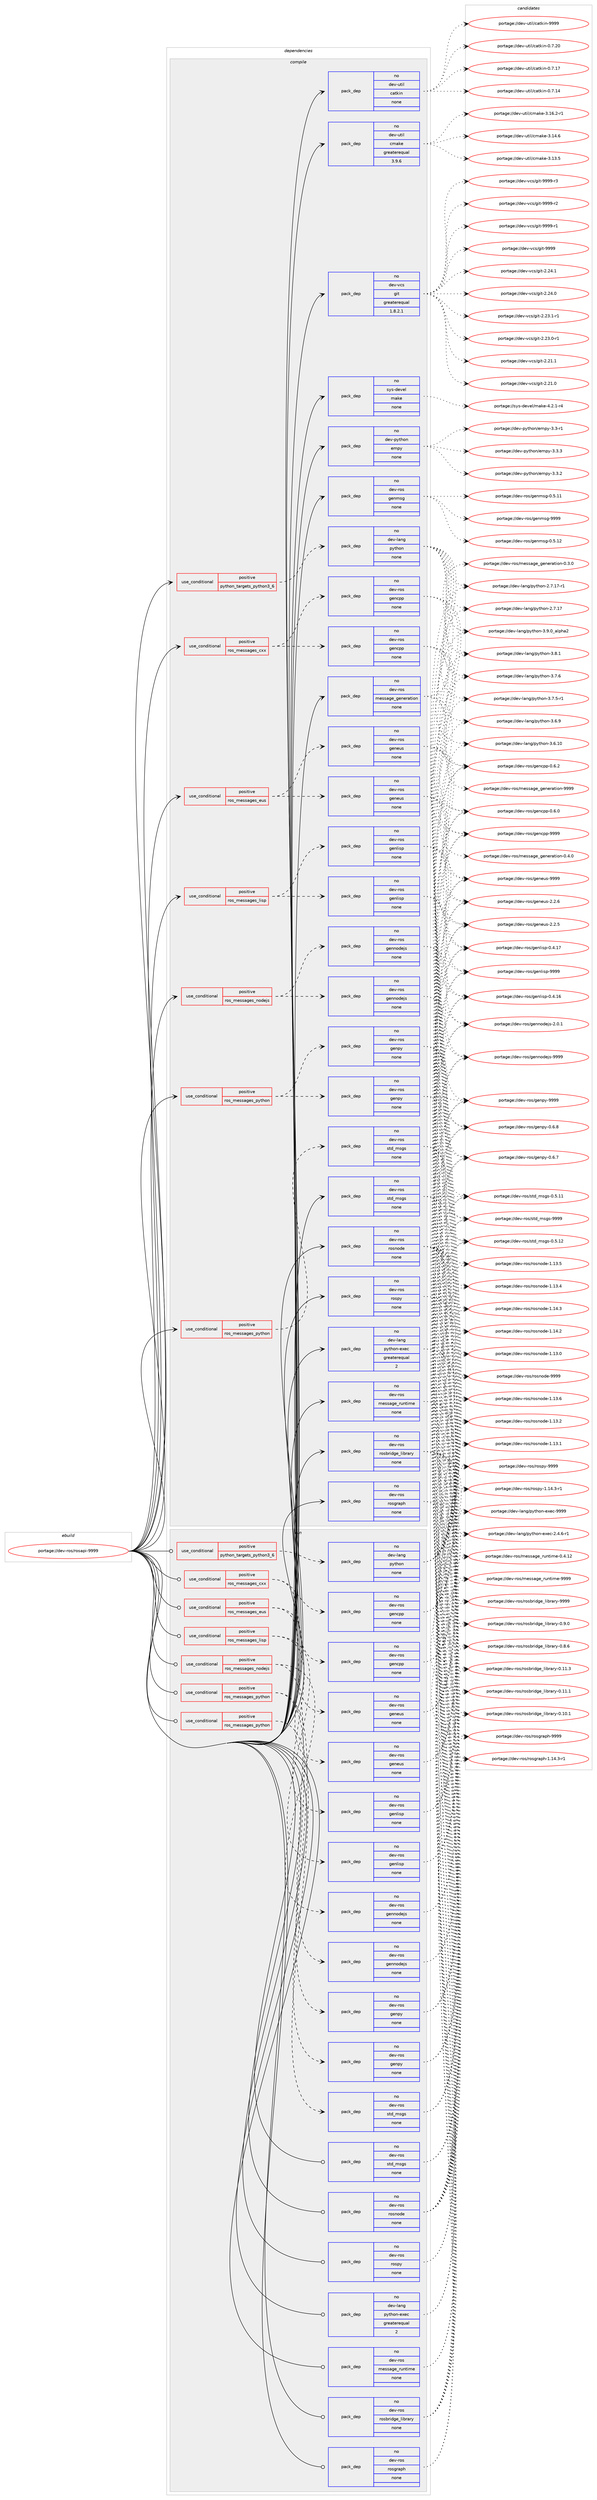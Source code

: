 digraph prolog {

# *************
# Graph options
# *************

newrank=true;
concentrate=true;
compound=true;
graph [rankdir=LR,fontname=Helvetica,fontsize=10,ranksep=1.5];#, ranksep=2.5, nodesep=0.2];
edge  [arrowhead=vee];
node  [fontname=Helvetica,fontsize=10];

# **********
# The ebuild
# **********

subgraph cluster_leftcol {
color=gray;
rank=same;
label=<<i>ebuild</i>>;
id [label="portage://dev-ros/rosapi-9999", color=red, width=4, href="../dev-ros/rosapi-9999.svg"];
}

# ****************
# The dependencies
# ****************

subgraph cluster_midcol {
color=gray;
label=<<i>dependencies</i>>;
subgraph cluster_compile {
fillcolor="#eeeeee";
style=filled;
label=<<i>compile</i>>;
subgraph cond98454 {
dependency390561 [label=<<TABLE BORDER="0" CELLBORDER="1" CELLSPACING="0" CELLPADDING="4"><TR><TD ROWSPAN="3" CELLPADDING="10">use_conditional</TD></TR><TR><TD>positive</TD></TR><TR><TD>python_targets_python3_6</TD></TR></TABLE>>, shape=none, color=red];
subgraph pack287254 {
dependency390562 [label=<<TABLE BORDER="0" CELLBORDER="1" CELLSPACING="0" CELLPADDING="4" WIDTH="220"><TR><TD ROWSPAN="6" CELLPADDING="30">pack_dep</TD></TR><TR><TD WIDTH="110">no</TD></TR><TR><TD>dev-lang</TD></TR><TR><TD>python</TD></TR><TR><TD>none</TD></TR><TR><TD></TD></TR></TABLE>>, shape=none, color=blue];
}
dependency390561:e -> dependency390562:w [weight=20,style="dashed",arrowhead="vee"];
}
id:e -> dependency390561:w [weight=20,style="solid",arrowhead="vee"];
subgraph cond98455 {
dependency390563 [label=<<TABLE BORDER="0" CELLBORDER="1" CELLSPACING="0" CELLPADDING="4"><TR><TD ROWSPAN="3" CELLPADDING="10">use_conditional</TD></TR><TR><TD>positive</TD></TR><TR><TD>ros_messages_cxx</TD></TR></TABLE>>, shape=none, color=red];
subgraph pack287255 {
dependency390564 [label=<<TABLE BORDER="0" CELLBORDER="1" CELLSPACING="0" CELLPADDING="4" WIDTH="220"><TR><TD ROWSPAN="6" CELLPADDING="30">pack_dep</TD></TR><TR><TD WIDTH="110">no</TD></TR><TR><TD>dev-ros</TD></TR><TR><TD>gencpp</TD></TR><TR><TD>none</TD></TR><TR><TD></TD></TR></TABLE>>, shape=none, color=blue];
}
dependency390563:e -> dependency390564:w [weight=20,style="dashed",arrowhead="vee"];
subgraph pack287256 {
dependency390565 [label=<<TABLE BORDER="0" CELLBORDER="1" CELLSPACING="0" CELLPADDING="4" WIDTH="220"><TR><TD ROWSPAN="6" CELLPADDING="30">pack_dep</TD></TR><TR><TD WIDTH="110">no</TD></TR><TR><TD>dev-ros</TD></TR><TR><TD>gencpp</TD></TR><TR><TD>none</TD></TR><TR><TD></TD></TR></TABLE>>, shape=none, color=blue];
}
dependency390563:e -> dependency390565:w [weight=20,style="dashed",arrowhead="vee"];
}
id:e -> dependency390563:w [weight=20,style="solid",arrowhead="vee"];
subgraph cond98456 {
dependency390566 [label=<<TABLE BORDER="0" CELLBORDER="1" CELLSPACING="0" CELLPADDING="4"><TR><TD ROWSPAN="3" CELLPADDING="10">use_conditional</TD></TR><TR><TD>positive</TD></TR><TR><TD>ros_messages_eus</TD></TR></TABLE>>, shape=none, color=red];
subgraph pack287257 {
dependency390567 [label=<<TABLE BORDER="0" CELLBORDER="1" CELLSPACING="0" CELLPADDING="4" WIDTH="220"><TR><TD ROWSPAN="6" CELLPADDING="30">pack_dep</TD></TR><TR><TD WIDTH="110">no</TD></TR><TR><TD>dev-ros</TD></TR><TR><TD>geneus</TD></TR><TR><TD>none</TD></TR><TR><TD></TD></TR></TABLE>>, shape=none, color=blue];
}
dependency390566:e -> dependency390567:w [weight=20,style="dashed",arrowhead="vee"];
subgraph pack287258 {
dependency390568 [label=<<TABLE BORDER="0" CELLBORDER="1" CELLSPACING="0" CELLPADDING="4" WIDTH="220"><TR><TD ROWSPAN="6" CELLPADDING="30">pack_dep</TD></TR><TR><TD WIDTH="110">no</TD></TR><TR><TD>dev-ros</TD></TR><TR><TD>geneus</TD></TR><TR><TD>none</TD></TR><TR><TD></TD></TR></TABLE>>, shape=none, color=blue];
}
dependency390566:e -> dependency390568:w [weight=20,style="dashed",arrowhead="vee"];
}
id:e -> dependency390566:w [weight=20,style="solid",arrowhead="vee"];
subgraph cond98457 {
dependency390569 [label=<<TABLE BORDER="0" CELLBORDER="1" CELLSPACING="0" CELLPADDING="4"><TR><TD ROWSPAN="3" CELLPADDING="10">use_conditional</TD></TR><TR><TD>positive</TD></TR><TR><TD>ros_messages_lisp</TD></TR></TABLE>>, shape=none, color=red];
subgraph pack287259 {
dependency390570 [label=<<TABLE BORDER="0" CELLBORDER="1" CELLSPACING="0" CELLPADDING="4" WIDTH="220"><TR><TD ROWSPAN="6" CELLPADDING="30">pack_dep</TD></TR><TR><TD WIDTH="110">no</TD></TR><TR><TD>dev-ros</TD></TR><TR><TD>genlisp</TD></TR><TR><TD>none</TD></TR><TR><TD></TD></TR></TABLE>>, shape=none, color=blue];
}
dependency390569:e -> dependency390570:w [weight=20,style="dashed",arrowhead="vee"];
subgraph pack287260 {
dependency390571 [label=<<TABLE BORDER="0" CELLBORDER="1" CELLSPACING="0" CELLPADDING="4" WIDTH="220"><TR><TD ROWSPAN="6" CELLPADDING="30">pack_dep</TD></TR><TR><TD WIDTH="110">no</TD></TR><TR><TD>dev-ros</TD></TR><TR><TD>genlisp</TD></TR><TR><TD>none</TD></TR><TR><TD></TD></TR></TABLE>>, shape=none, color=blue];
}
dependency390569:e -> dependency390571:w [weight=20,style="dashed",arrowhead="vee"];
}
id:e -> dependency390569:w [weight=20,style="solid",arrowhead="vee"];
subgraph cond98458 {
dependency390572 [label=<<TABLE BORDER="0" CELLBORDER="1" CELLSPACING="0" CELLPADDING="4"><TR><TD ROWSPAN="3" CELLPADDING="10">use_conditional</TD></TR><TR><TD>positive</TD></TR><TR><TD>ros_messages_nodejs</TD></TR></TABLE>>, shape=none, color=red];
subgraph pack287261 {
dependency390573 [label=<<TABLE BORDER="0" CELLBORDER="1" CELLSPACING="0" CELLPADDING="4" WIDTH="220"><TR><TD ROWSPAN="6" CELLPADDING="30">pack_dep</TD></TR><TR><TD WIDTH="110">no</TD></TR><TR><TD>dev-ros</TD></TR><TR><TD>gennodejs</TD></TR><TR><TD>none</TD></TR><TR><TD></TD></TR></TABLE>>, shape=none, color=blue];
}
dependency390572:e -> dependency390573:w [weight=20,style="dashed",arrowhead="vee"];
subgraph pack287262 {
dependency390574 [label=<<TABLE BORDER="0" CELLBORDER="1" CELLSPACING="0" CELLPADDING="4" WIDTH="220"><TR><TD ROWSPAN="6" CELLPADDING="30">pack_dep</TD></TR><TR><TD WIDTH="110">no</TD></TR><TR><TD>dev-ros</TD></TR><TR><TD>gennodejs</TD></TR><TR><TD>none</TD></TR><TR><TD></TD></TR></TABLE>>, shape=none, color=blue];
}
dependency390572:e -> dependency390574:w [weight=20,style="dashed",arrowhead="vee"];
}
id:e -> dependency390572:w [weight=20,style="solid",arrowhead="vee"];
subgraph cond98459 {
dependency390575 [label=<<TABLE BORDER="0" CELLBORDER="1" CELLSPACING="0" CELLPADDING="4"><TR><TD ROWSPAN="3" CELLPADDING="10">use_conditional</TD></TR><TR><TD>positive</TD></TR><TR><TD>ros_messages_python</TD></TR></TABLE>>, shape=none, color=red];
subgraph pack287263 {
dependency390576 [label=<<TABLE BORDER="0" CELLBORDER="1" CELLSPACING="0" CELLPADDING="4" WIDTH="220"><TR><TD ROWSPAN="6" CELLPADDING="30">pack_dep</TD></TR><TR><TD WIDTH="110">no</TD></TR><TR><TD>dev-ros</TD></TR><TR><TD>genpy</TD></TR><TR><TD>none</TD></TR><TR><TD></TD></TR></TABLE>>, shape=none, color=blue];
}
dependency390575:e -> dependency390576:w [weight=20,style="dashed",arrowhead="vee"];
subgraph pack287264 {
dependency390577 [label=<<TABLE BORDER="0" CELLBORDER="1" CELLSPACING="0" CELLPADDING="4" WIDTH="220"><TR><TD ROWSPAN="6" CELLPADDING="30">pack_dep</TD></TR><TR><TD WIDTH="110">no</TD></TR><TR><TD>dev-ros</TD></TR><TR><TD>genpy</TD></TR><TR><TD>none</TD></TR><TR><TD></TD></TR></TABLE>>, shape=none, color=blue];
}
dependency390575:e -> dependency390577:w [weight=20,style="dashed",arrowhead="vee"];
}
id:e -> dependency390575:w [weight=20,style="solid",arrowhead="vee"];
subgraph cond98460 {
dependency390578 [label=<<TABLE BORDER="0" CELLBORDER="1" CELLSPACING="0" CELLPADDING="4"><TR><TD ROWSPAN="3" CELLPADDING="10">use_conditional</TD></TR><TR><TD>positive</TD></TR><TR><TD>ros_messages_python</TD></TR></TABLE>>, shape=none, color=red];
subgraph pack287265 {
dependency390579 [label=<<TABLE BORDER="0" CELLBORDER="1" CELLSPACING="0" CELLPADDING="4" WIDTH="220"><TR><TD ROWSPAN="6" CELLPADDING="30">pack_dep</TD></TR><TR><TD WIDTH="110">no</TD></TR><TR><TD>dev-ros</TD></TR><TR><TD>std_msgs</TD></TR><TR><TD>none</TD></TR><TR><TD></TD></TR></TABLE>>, shape=none, color=blue];
}
dependency390578:e -> dependency390579:w [weight=20,style="dashed",arrowhead="vee"];
}
id:e -> dependency390578:w [weight=20,style="solid",arrowhead="vee"];
subgraph pack287266 {
dependency390580 [label=<<TABLE BORDER="0" CELLBORDER="1" CELLSPACING="0" CELLPADDING="4" WIDTH="220"><TR><TD ROWSPAN="6" CELLPADDING="30">pack_dep</TD></TR><TR><TD WIDTH="110">no</TD></TR><TR><TD>dev-lang</TD></TR><TR><TD>python-exec</TD></TR><TR><TD>greaterequal</TD></TR><TR><TD>2</TD></TR></TABLE>>, shape=none, color=blue];
}
id:e -> dependency390580:w [weight=20,style="solid",arrowhead="vee"];
subgraph pack287267 {
dependency390581 [label=<<TABLE BORDER="0" CELLBORDER="1" CELLSPACING="0" CELLPADDING="4" WIDTH="220"><TR><TD ROWSPAN="6" CELLPADDING="30">pack_dep</TD></TR><TR><TD WIDTH="110">no</TD></TR><TR><TD>dev-python</TD></TR><TR><TD>empy</TD></TR><TR><TD>none</TD></TR><TR><TD></TD></TR></TABLE>>, shape=none, color=blue];
}
id:e -> dependency390581:w [weight=20,style="solid",arrowhead="vee"];
subgraph pack287268 {
dependency390582 [label=<<TABLE BORDER="0" CELLBORDER="1" CELLSPACING="0" CELLPADDING="4" WIDTH="220"><TR><TD ROWSPAN="6" CELLPADDING="30">pack_dep</TD></TR><TR><TD WIDTH="110">no</TD></TR><TR><TD>dev-ros</TD></TR><TR><TD>genmsg</TD></TR><TR><TD>none</TD></TR><TR><TD></TD></TR></TABLE>>, shape=none, color=blue];
}
id:e -> dependency390582:w [weight=20,style="solid",arrowhead="vee"];
subgraph pack287269 {
dependency390583 [label=<<TABLE BORDER="0" CELLBORDER="1" CELLSPACING="0" CELLPADDING="4" WIDTH="220"><TR><TD ROWSPAN="6" CELLPADDING="30">pack_dep</TD></TR><TR><TD WIDTH="110">no</TD></TR><TR><TD>dev-ros</TD></TR><TR><TD>message_generation</TD></TR><TR><TD>none</TD></TR><TR><TD></TD></TR></TABLE>>, shape=none, color=blue];
}
id:e -> dependency390583:w [weight=20,style="solid",arrowhead="vee"];
subgraph pack287270 {
dependency390584 [label=<<TABLE BORDER="0" CELLBORDER="1" CELLSPACING="0" CELLPADDING="4" WIDTH="220"><TR><TD ROWSPAN="6" CELLPADDING="30">pack_dep</TD></TR><TR><TD WIDTH="110">no</TD></TR><TR><TD>dev-ros</TD></TR><TR><TD>message_runtime</TD></TR><TR><TD>none</TD></TR><TR><TD></TD></TR></TABLE>>, shape=none, color=blue];
}
id:e -> dependency390584:w [weight=20,style="solid",arrowhead="vee"];
subgraph pack287271 {
dependency390585 [label=<<TABLE BORDER="0" CELLBORDER="1" CELLSPACING="0" CELLPADDING="4" WIDTH="220"><TR><TD ROWSPAN="6" CELLPADDING="30">pack_dep</TD></TR><TR><TD WIDTH="110">no</TD></TR><TR><TD>dev-ros</TD></TR><TR><TD>rosbridge_library</TD></TR><TR><TD>none</TD></TR><TR><TD></TD></TR></TABLE>>, shape=none, color=blue];
}
id:e -> dependency390585:w [weight=20,style="solid",arrowhead="vee"];
subgraph pack287272 {
dependency390586 [label=<<TABLE BORDER="0" CELLBORDER="1" CELLSPACING="0" CELLPADDING="4" WIDTH="220"><TR><TD ROWSPAN="6" CELLPADDING="30">pack_dep</TD></TR><TR><TD WIDTH="110">no</TD></TR><TR><TD>dev-ros</TD></TR><TR><TD>rosgraph</TD></TR><TR><TD>none</TD></TR><TR><TD></TD></TR></TABLE>>, shape=none, color=blue];
}
id:e -> dependency390586:w [weight=20,style="solid",arrowhead="vee"];
subgraph pack287273 {
dependency390587 [label=<<TABLE BORDER="0" CELLBORDER="1" CELLSPACING="0" CELLPADDING="4" WIDTH="220"><TR><TD ROWSPAN="6" CELLPADDING="30">pack_dep</TD></TR><TR><TD WIDTH="110">no</TD></TR><TR><TD>dev-ros</TD></TR><TR><TD>rosnode</TD></TR><TR><TD>none</TD></TR><TR><TD></TD></TR></TABLE>>, shape=none, color=blue];
}
id:e -> dependency390587:w [weight=20,style="solid",arrowhead="vee"];
subgraph pack287274 {
dependency390588 [label=<<TABLE BORDER="0" CELLBORDER="1" CELLSPACING="0" CELLPADDING="4" WIDTH="220"><TR><TD ROWSPAN="6" CELLPADDING="30">pack_dep</TD></TR><TR><TD WIDTH="110">no</TD></TR><TR><TD>dev-ros</TD></TR><TR><TD>rospy</TD></TR><TR><TD>none</TD></TR><TR><TD></TD></TR></TABLE>>, shape=none, color=blue];
}
id:e -> dependency390588:w [weight=20,style="solid",arrowhead="vee"];
subgraph pack287275 {
dependency390589 [label=<<TABLE BORDER="0" CELLBORDER="1" CELLSPACING="0" CELLPADDING="4" WIDTH="220"><TR><TD ROWSPAN="6" CELLPADDING="30">pack_dep</TD></TR><TR><TD WIDTH="110">no</TD></TR><TR><TD>dev-ros</TD></TR><TR><TD>std_msgs</TD></TR><TR><TD>none</TD></TR><TR><TD></TD></TR></TABLE>>, shape=none, color=blue];
}
id:e -> dependency390589:w [weight=20,style="solid",arrowhead="vee"];
subgraph pack287276 {
dependency390590 [label=<<TABLE BORDER="0" CELLBORDER="1" CELLSPACING="0" CELLPADDING="4" WIDTH="220"><TR><TD ROWSPAN="6" CELLPADDING="30">pack_dep</TD></TR><TR><TD WIDTH="110">no</TD></TR><TR><TD>dev-util</TD></TR><TR><TD>catkin</TD></TR><TR><TD>none</TD></TR><TR><TD></TD></TR></TABLE>>, shape=none, color=blue];
}
id:e -> dependency390590:w [weight=20,style="solid",arrowhead="vee"];
subgraph pack287277 {
dependency390591 [label=<<TABLE BORDER="0" CELLBORDER="1" CELLSPACING="0" CELLPADDING="4" WIDTH="220"><TR><TD ROWSPAN="6" CELLPADDING="30">pack_dep</TD></TR><TR><TD WIDTH="110">no</TD></TR><TR><TD>dev-util</TD></TR><TR><TD>cmake</TD></TR><TR><TD>greaterequal</TD></TR><TR><TD>3.9.6</TD></TR></TABLE>>, shape=none, color=blue];
}
id:e -> dependency390591:w [weight=20,style="solid",arrowhead="vee"];
subgraph pack287278 {
dependency390592 [label=<<TABLE BORDER="0" CELLBORDER="1" CELLSPACING="0" CELLPADDING="4" WIDTH="220"><TR><TD ROWSPAN="6" CELLPADDING="30">pack_dep</TD></TR><TR><TD WIDTH="110">no</TD></TR><TR><TD>dev-vcs</TD></TR><TR><TD>git</TD></TR><TR><TD>greaterequal</TD></TR><TR><TD>1.8.2.1</TD></TR></TABLE>>, shape=none, color=blue];
}
id:e -> dependency390592:w [weight=20,style="solid",arrowhead="vee"];
subgraph pack287279 {
dependency390593 [label=<<TABLE BORDER="0" CELLBORDER="1" CELLSPACING="0" CELLPADDING="4" WIDTH="220"><TR><TD ROWSPAN="6" CELLPADDING="30">pack_dep</TD></TR><TR><TD WIDTH="110">no</TD></TR><TR><TD>sys-devel</TD></TR><TR><TD>make</TD></TR><TR><TD>none</TD></TR><TR><TD></TD></TR></TABLE>>, shape=none, color=blue];
}
id:e -> dependency390593:w [weight=20,style="solid",arrowhead="vee"];
}
subgraph cluster_compileandrun {
fillcolor="#eeeeee";
style=filled;
label=<<i>compile and run</i>>;
}
subgraph cluster_run {
fillcolor="#eeeeee";
style=filled;
label=<<i>run</i>>;
subgraph cond98461 {
dependency390594 [label=<<TABLE BORDER="0" CELLBORDER="1" CELLSPACING="0" CELLPADDING="4"><TR><TD ROWSPAN="3" CELLPADDING="10">use_conditional</TD></TR><TR><TD>positive</TD></TR><TR><TD>python_targets_python3_6</TD></TR></TABLE>>, shape=none, color=red];
subgraph pack287280 {
dependency390595 [label=<<TABLE BORDER="0" CELLBORDER="1" CELLSPACING="0" CELLPADDING="4" WIDTH="220"><TR><TD ROWSPAN="6" CELLPADDING="30">pack_dep</TD></TR><TR><TD WIDTH="110">no</TD></TR><TR><TD>dev-lang</TD></TR><TR><TD>python</TD></TR><TR><TD>none</TD></TR><TR><TD></TD></TR></TABLE>>, shape=none, color=blue];
}
dependency390594:e -> dependency390595:w [weight=20,style="dashed",arrowhead="vee"];
}
id:e -> dependency390594:w [weight=20,style="solid",arrowhead="odot"];
subgraph cond98462 {
dependency390596 [label=<<TABLE BORDER="0" CELLBORDER="1" CELLSPACING="0" CELLPADDING="4"><TR><TD ROWSPAN="3" CELLPADDING="10">use_conditional</TD></TR><TR><TD>positive</TD></TR><TR><TD>ros_messages_cxx</TD></TR></TABLE>>, shape=none, color=red];
subgraph pack287281 {
dependency390597 [label=<<TABLE BORDER="0" CELLBORDER="1" CELLSPACING="0" CELLPADDING="4" WIDTH="220"><TR><TD ROWSPAN="6" CELLPADDING="30">pack_dep</TD></TR><TR><TD WIDTH="110">no</TD></TR><TR><TD>dev-ros</TD></TR><TR><TD>gencpp</TD></TR><TR><TD>none</TD></TR><TR><TD></TD></TR></TABLE>>, shape=none, color=blue];
}
dependency390596:e -> dependency390597:w [weight=20,style="dashed",arrowhead="vee"];
subgraph pack287282 {
dependency390598 [label=<<TABLE BORDER="0" CELLBORDER="1" CELLSPACING="0" CELLPADDING="4" WIDTH="220"><TR><TD ROWSPAN="6" CELLPADDING="30">pack_dep</TD></TR><TR><TD WIDTH="110">no</TD></TR><TR><TD>dev-ros</TD></TR><TR><TD>gencpp</TD></TR><TR><TD>none</TD></TR><TR><TD></TD></TR></TABLE>>, shape=none, color=blue];
}
dependency390596:e -> dependency390598:w [weight=20,style="dashed",arrowhead="vee"];
}
id:e -> dependency390596:w [weight=20,style="solid",arrowhead="odot"];
subgraph cond98463 {
dependency390599 [label=<<TABLE BORDER="0" CELLBORDER="1" CELLSPACING="0" CELLPADDING="4"><TR><TD ROWSPAN="3" CELLPADDING="10">use_conditional</TD></TR><TR><TD>positive</TD></TR><TR><TD>ros_messages_eus</TD></TR></TABLE>>, shape=none, color=red];
subgraph pack287283 {
dependency390600 [label=<<TABLE BORDER="0" CELLBORDER="1" CELLSPACING="0" CELLPADDING="4" WIDTH="220"><TR><TD ROWSPAN="6" CELLPADDING="30">pack_dep</TD></TR><TR><TD WIDTH="110">no</TD></TR><TR><TD>dev-ros</TD></TR><TR><TD>geneus</TD></TR><TR><TD>none</TD></TR><TR><TD></TD></TR></TABLE>>, shape=none, color=blue];
}
dependency390599:e -> dependency390600:w [weight=20,style="dashed",arrowhead="vee"];
subgraph pack287284 {
dependency390601 [label=<<TABLE BORDER="0" CELLBORDER="1" CELLSPACING="0" CELLPADDING="4" WIDTH="220"><TR><TD ROWSPAN="6" CELLPADDING="30">pack_dep</TD></TR><TR><TD WIDTH="110">no</TD></TR><TR><TD>dev-ros</TD></TR><TR><TD>geneus</TD></TR><TR><TD>none</TD></TR><TR><TD></TD></TR></TABLE>>, shape=none, color=blue];
}
dependency390599:e -> dependency390601:w [weight=20,style="dashed",arrowhead="vee"];
}
id:e -> dependency390599:w [weight=20,style="solid",arrowhead="odot"];
subgraph cond98464 {
dependency390602 [label=<<TABLE BORDER="0" CELLBORDER="1" CELLSPACING="0" CELLPADDING="4"><TR><TD ROWSPAN="3" CELLPADDING="10">use_conditional</TD></TR><TR><TD>positive</TD></TR><TR><TD>ros_messages_lisp</TD></TR></TABLE>>, shape=none, color=red];
subgraph pack287285 {
dependency390603 [label=<<TABLE BORDER="0" CELLBORDER="1" CELLSPACING="0" CELLPADDING="4" WIDTH="220"><TR><TD ROWSPAN="6" CELLPADDING="30">pack_dep</TD></TR><TR><TD WIDTH="110">no</TD></TR><TR><TD>dev-ros</TD></TR><TR><TD>genlisp</TD></TR><TR><TD>none</TD></TR><TR><TD></TD></TR></TABLE>>, shape=none, color=blue];
}
dependency390602:e -> dependency390603:w [weight=20,style="dashed",arrowhead="vee"];
subgraph pack287286 {
dependency390604 [label=<<TABLE BORDER="0" CELLBORDER="1" CELLSPACING="0" CELLPADDING="4" WIDTH="220"><TR><TD ROWSPAN="6" CELLPADDING="30">pack_dep</TD></TR><TR><TD WIDTH="110">no</TD></TR><TR><TD>dev-ros</TD></TR><TR><TD>genlisp</TD></TR><TR><TD>none</TD></TR><TR><TD></TD></TR></TABLE>>, shape=none, color=blue];
}
dependency390602:e -> dependency390604:w [weight=20,style="dashed",arrowhead="vee"];
}
id:e -> dependency390602:w [weight=20,style="solid",arrowhead="odot"];
subgraph cond98465 {
dependency390605 [label=<<TABLE BORDER="0" CELLBORDER="1" CELLSPACING="0" CELLPADDING="4"><TR><TD ROWSPAN="3" CELLPADDING="10">use_conditional</TD></TR><TR><TD>positive</TD></TR><TR><TD>ros_messages_nodejs</TD></TR></TABLE>>, shape=none, color=red];
subgraph pack287287 {
dependency390606 [label=<<TABLE BORDER="0" CELLBORDER="1" CELLSPACING="0" CELLPADDING="4" WIDTH="220"><TR><TD ROWSPAN="6" CELLPADDING="30">pack_dep</TD></TR><TR><TD WIDTH="110">no</TD></TR><TR><TD>dev-ros</TD></TR><TR><TD>gennodejs</TD></TR><TR><TD>none</TD></TR><TR><TD></TD></TR></TABLE>>, shape=none, color=blue];
}
dependency390605:e -> dependency390606:w [weight=20,style="dashed",arrowhead="vee"];
subgraph pack287288 {
dependency390607 [label=<<TABLE BORDER="0" CELLBORDER="1" CELLSPACING="0" CELLPADDING="4" WIDTH="220"><TR><TD ROWSPAN="6" CELLPADDING="30">pack_dep</TD></TR><TR><TD WIDTH="110">no</TD></TR><TR><TD>dev-ros</TD></TR><TR><TD>gennodejs</TD></TR><TR><TD>none</TD></TR><TR><TD></TD></TR></TABLE>>, shape=none, color=blue];
}
dependency390605:e -> dependency390607:w [weight=20,style="dashed",arrowhead="vee"];
}
id:e -> dependency390605:w [weight=20,style="solid",arrowhead="odot"];
subgraph cond98466 {
dependency390608 [label=<<TABLE BORDER="0" CELLBORDER="1" CELLSPACING="0" CELLPADDING="4"><TR><TD ROWSPAN="3" CELLPADDING="10">use_conditional</TD></TR><TR><TD>positive</TD></TR><TR><TD>ros_messages_python</TD></TR></TABLE>>, shape=none, color=red];
subgraph pack287289 {
dependency390609 [label=<<TABLE BORDER="0" CELLBORDER="1" CELLSPACING="0" CELLPADDING="4" WIDTH="220"><TR><TD ROWSPAN="6" CELLPADDING="30">pack_dep</TD></TR><TR><TD WIDTH="110">no</TD></TR><TR><TD>dev-ros</TD></TR><TR><TD>genpy</TD></TR><TR><TD>none</TD></TR><TR><TD></TD></TR></TABLE>>, shape=none, color=blue];
}
dependency390608:e -> dependency390609:w [weight=20,style="dashed",arrowhead="vee"];
subgraph pack287290 {
dependency390610 [label=<<TABLE BORDER="0" CELLBORDER="1" CELLSPACING="0" CELLPADDING="4" WIDTH="220"><TR><TD ROWSPAN="6" CELLPADDING="30">pack_dep</TD></TR><TR><TD WIDTH="110">no</TD></TR><TR><TD>dev-ros</TD></TR><TR><TD>genpy</TD></TR><TR><TD>none</TD></TR><TR><TD></TD></TR></TABLE>>, shape=none, color=blue];
}
dependency390608:e -> dependency390610:w [weight=20,style="dashed",arrowhead="vee"];
}
id:e -> dependency390608:w [weight=20,style="solid",arrowhead="odot"];
subgraph cond98467 {
dependency390611 [label=<<TABLE BORDER="0" CELLBORDER="1" CELLSPACING="0" CELLPADDING="4"><TR><TD ROWSPAN="3" CELLPADDING="10">use_conditional</TD></TR><TR><TD>positive</TD></TR><TR><TD>ros_messages_python</TD></TR></TABLE>>, shape=none, color=red];
subgraph pack287291 {
dependency390612 [label=<<TABLE BORDER="0" CELLBORDER="1" CELLSPACING="0" CELLPADDING="4" WIDTH="220"><TR><TD ROWSPAN="6" CELLPADDING="30">pack_dep</TD></TR><TR><TD WIDTH="110">no</TD></TR><TR><TD>dev-ros</TD></TR><TR><TD>std_msgs</TD></TR><TR><TD>none</TD></TR><TR><TD></TD></TR></TABLE>>, shape=none, color=blue];
}
dependency390611:e -> dependency390612:w [weight=20,style="dashed",arrowhead="vee"];
}
id:e -> dependency390611:w [weight=20,style="solid",arrowhead="odot"];
subgraph pack287292 {
dependency390613 [label=<<TABLE BORDER="0" CELLBORDER="1" CELLSPACING="0" CELLPADDING="4" WIDTH="220"><TR><TD ROWSPAN="6" CELLPADDING="30">pack_dep</TD></TR><TR><TD WIDTH="110">no</TD></TR><TR><TD>dev-lang</TD></TR><TR><TD>python-exec</TD></TR><TR><TD>greaterequal</TD></TR><TR><TD>2</TD></TR></TABLE>>, shape=none, color=blue];
}
id:e -> dependency390613:w [weight=20,style="solid",arrowhead="odot"];
subgraph pack287293 {
dependency390614 [label=<<TABLE BORDER="0" CELLBORDER="1" CELLSPACING="0" CELLPADDING="4" WIDTH="220"><TR><TD ROWSPAN="6" CELLPADDING="30">pack_dep</TD></TR><TR><TD WIDTH="110">no</TD></TR><TR><TD>dev-ros</TD></TR><TR><TD>message_runtime</TD></TR><TR><TD>none</TD></TR><TR><TD></TD></TR></TABLE>>, shape=none, color=blue];
}
id:e -> dependency390614:w [weight=20,style="solid",arrowhead="odot"];
subgraph pack287294 {
dependency390615 [label=<<TABLE BORDER="0" CELLBORDER="1" CELLSPACING="0" CELLPADDING="4" WIDTH="220"><TR><TD ROWSPAN="6" CELLPADDING="30">pack_dep</TD></TR><TR><TD WIDTH="110">no</TD></TR><TR><TD>dev-ros</TD></TR><TR><TD>rosbridge_library</TD></TR><TR><TD>none</TD></TR><TR><TD></TD></TR></TABLE>>, shape=none, color=blue];
}
id:e -> dependency390615:w [weight=20,style="solid",arrowhead="odot"];
subgraph pack287295 {
dependency390616 [label=<<TABLE BORDER="0" CELLBORDER="1" CELLSPACING="0" CELLPADDING="4" WIDTH="220"><TR><TD ROWSPAN="6" CELLPADDING="30">pack_dep</TD></TR><TR><TD WIDTH="110">no</TD></TR><TR><TD>dev-ros</TD></TR><TR><TD>rosgraph</TD></TR><TR><TD>none</TD></TR><TR><TD></TD></TR></TABLE>>, shape=none, color=blue];
}
id:e -> dependency390616:w [weight=20,style="solid",arrowhead="odot"];
subgraph pack287296 {
dependency390617 [label=<<TABLE BORDER="0" CELLBORDER="1" CELLSPACING="0" CELLPADDING="4" WIDTH="220"><TR><TD ROWSPAN="6" CELLPADDING="30">pack_dep</TD></TR><TR><TD WIDTH="110">no</TD></TR><TR><TD>dev-ros</TD></TR><TR><TD>rosnode</TD></TR><TR><TD>none</TD></TR><TR><TD></TD></TR></TABLE>>, shape=none, color=blue];
}
id:e -> dependency390617:w [weight=20,style="solid",arrowhead="odot"];
subgraph pack287297 {
dependency390618 [label=<<TABLE BORDER="0" CELLBORDER="1" CELLSPACING="0" CELLPADDING="4" WIDTH="220"><TR><TD ROWSPAN="6" CELLPADDING="30">pack_dep</TD></TR><TR><TD WIDTH="110">no</TD></TR><TR><TD>dev-ros</TD></TR><TR><TD>rospy</TD></TR><TR><TD>none</TD></TR><TR><TD></TD></TR></TABLE>>, shape=none, color=blue];
}
id:e -> dependency390618:w [weight=20,style="solid",arrowhead="odot"];
subgraph pack287298 {
dependency390619 [label=<<TABLE BORDER="0" CELLBORDER="1" CELLSPACING="0" CELLPADDING="4" WIDTH="220"><TR><TD ROWSPAN="6" CELLPADDING="30">pack_dep</TD></TR><TR><TD WIDTH="110">no</TD></TR><TR><TD>dev-ros</TD></TR><TR><TD>std_msgs</TD></TR><TR><TD>none</TD></TR><TR><TD></TD></TR></TABLE>>, shape=none, color=blue];
}
id:e -> dependency390619:w [weight=20,style="solid",arrowhead="odot"];
}
}

# **************
# The candidates
# **************

subgraph cluster_choices {
rank=same;
color=gray;
label=<<i>candidates</i>>;

subgraph choice287254 {
color=black;
nodesep=1;
choice10010111845108971101034711212111610411111045514657464895971081121049750 [label="portage://dev-lang/python-3.9.0_alpha2", color=red, width=4,href="../dev-lang/python-3.9.0_alpha2.svg"];
choice100101118451089711010347112121116104111110455146564649 [label="portage://dev-lang/python-3.8.1", color=red, width=4,href="../dev-lang/python-3.8.1.svg"];
choice100101118451089711010347112121116104111110455146554654 [label="portage://dev-lang/python-3.7.6", color=red, width=4,href="../dev-lang/python-3.7.6.svg"];
choice1001011184510897110103471121211161041111104551465546534511449 [label="portage://dev-lang/python-3.7.5-r1", color=red, width=4,href="../dev-lang/python-3.7.5-r1.svg"];
choice100101118451089711010347112121116104111110455146544657 [label="portage://dev-lang/python-3.6.9", color=red, width=4,href="../dev-lang/python-3.6.9.svg"];
choice10010111845108971101034711212111610411111045514654464948 [label="portage://dev-lang/python-3.6.10", color=red, width=4,href="../dev-lang/python-3.6.10.svg"];
choice100101118451089711010347112121116104111110455046554649554511449 [label="portage://dev-lang/python-2.7.17-r1", color=red, width=4,href="../dev-lang/python-2.7.17-r1.svg"];
choice10010111845108971101034711212111610411111045504655464955 [label="portage://dev-lang/python-2.7.17", color=red, width=4,href="../dev-lang/python-2.7.17.svg"];
dependency390562:e -> choice10010111845108971101034711212111610411111045514657464895971081121049750:w [style=dotted,weight="100"];
dependency390562:e -> choice100101118451089711010347112121116104111110455146564649:w [style=dotted,weight="100"];
dependency390562:e -> choice100101118451089711010347112121116104111110455146554654:w [style=dotted,weight="100"];
dependency390562:e -> choice1001011184510897110103471121211161041111104551465546534511449:w [style=dotted,weight="100"];
dependency390562:e -> choice100101118451089711010347112121116104111110455146544657:w [style=dotted,weight="100"];
dependency390562:e -> choice10010111845108971101034711212111610411111045514654464948:w [style=dotted,weight="100"];
dependency390562:e -> choice100101118451089711010347112121116104111110455046554649554511449:w [style=dotted,weight="100"];
dependency390562:e -> choice10010111845108971101034711212111610411111045504655464955:w [style=dotted,weight="100"];
}
subgraph choice287255 {
color=black;
nodesep=1;
choice1001011184511411111547103101110991121124557575757 [label="portage://dev-ros/gencpp-9999", color=red, width=4,href="../dev-ros/gencpp-9999.svg"];
choice100101118451141111154710310111099112112454846544650 [label="portage://dev-ros/gencpp-0.6.2", color=red, width=4,href="../dev-ros/gencpp-0.6.2.svg"];
choice100101118451141111154710310111099112112454846544648 [label="portage://dev-ros/gencpp-0.6.0", color=red, width=4,href="../dev-ros/gencpp-0.6.0.svg"];
dependency390564:e -> choice1001011184511411111547103101110991121124557575757:w [style=dotted,weight="100"];
dependency390564:e -> choice100101118451141111154710310111099112112454846544650:w [style=dotted,weight="100"];
dependency390564:e -> choice100101118451141111154710310111099112112454846544648:w [style=dotted,weight="100"];
}
subgraph choice287256 {
color=black;
nodesep=1;
choice1001011184511411111547103101110991121124557575757 [label="portage://dev-ros/gencpp-9999", color=red, width=4,href="../dev-ros/gencpp-9999.svg"];
choice100101118451141111154710310111099112112454846544650 [label="portage://dev-ros/gencpp-0.6.2", color=red, width=4,href="../dev-ros/gencpp-0.6.2.svg"];
choice100101118451141111154710310111099112112454846544648 [label="portage://dev-ros/gencpp-0.6.0", color=red, width=4,href="../dev-ros/gencpp-0.6.0.svg"];
dependency390565:e -> choice1001011184511411111547103101110991121124557575757:w [style=dotted,weight="100"];
dependency390565:e -> choice100101118451141111154710310111099112112454846544650:w [style=dotted,weight="100"];
dependency390565:e -> choice100101118451141111154710310111099112112454846544648:w [style=dotted,weight="100"];
}
subgraph choice287257 {
color=black;
nodesep=1;
choice10010111845114111115471031011101011171154557575757 [label="portage://dev-ros/geneus-9999", color=red, width=4,href="../dev-ros/geneus-9999.svg"];
choice1001011184511411111547103101110101117115455046504654 [label="portage://dev-ros/geneus-2.2.6", color=red, width=4,href="../dev-ros/geneus-2.2.6.svg"];
choice1001011184511411111547103101110101117115455046504653 [label="portage://dev-ros/geneus-2.2.5", color=red, width=4,href="../dev-ros/geneus-2.2.5.svg"];
dependency390567:e -> choice10010111845114111115471031011101011171154557575757:w [style=dotted,weight="100"];
dependency390567:e -> choice1001011184511411111547103101110101117115455046504654:w [style=dotted,weight="100"];
dependency390567:e -> choice1001011184511411111547103101110101117115455046504653:w [style=dotted,weight="100"];
}
subgraph choice287258 {
color=black;
nodesep=1;
choice10010111845114111115471031011101011171154557575757 [label="portage://dev-ros/geneus-9999", color=red, width=4,href="../dev-ros/geneus-9999.svg"];
choice1001011184511411111547103101110101117115455046504654 [label="portage://dev-ros/geneus-2.2.6", color=red, width=4,href="../dev-ros/geneus-2.2.6.svg"];
choice1001011184511411111547103101110101117115455046504653 [label="portage://dev-ros/geneus-2.2.5", color=red, width=4,href="../dev-ros/geneus-2.2.5.svg"];
dependency390568:e -> choice10010111845114111115471031011101011171154557575757:w [style=dotted,weight="100"];
dependency390568:e -> choice1001011184511411111547103101110101117115455046504654:w [style=dotted,weight="100"];
dependency390568:e -> choice1001011184511411111547103101110101117115455046504653:w [style=dotted,weight="100"];
}
subgraph choice287259 {
color=black;
nodesep=1;
choice10010111845114111115471031011101081051151124557575757 [label="portage://dev-ros/genlisp-9999", color=red, width=4,href="../dev-ros/genlisp-9999.svg"];
choice100101118451141111154710310111010810511511245484652464955 [label="portage://dev-ros/genlisp-0.4.17", color=red, width=4,href="../dev-ros/genlisp-0.4.17.svg"];
choice100101118451141111154710310111010810511511245484652464954 [label="portage://dev-ros/genlisp-0.4.16", color=red, width=4,href="../dev-ros/genlisp-0.4.16.svg"];
dependency390570:e -> choice10010111845114111115471031011101081051151124557575757:w [style=dotted,weight="100"];
dependency390570:e -> choice100101118451141111154710310111010810511511245484652464955:w [style=dotted,weight="100"];
dependency390570:e -> choice100101118451141111154710310111010810511511245484652464954:w [style=dotted,weight="100"];
}
subgraph choice287260 {
color=black;
nodesep=1;
choice10010111845114111115471031011101081051151124557575757 [label="portage://dev-ros/genlisp-9999", color=red, width=4,href="../dev-ros/genlisp-9999.svg"];
choice100101118451141111154710310111010810511511245484652464955 [label="portage://dev-ros/genlisp-0.4.17", color=red, width=4,href="../dev-ros/genlisp-0.4.17.svg"];
choice100101118451141111154710310111010810511511245484652464954 [label="portage://dev-ros/genlisp-0.4.16", color=red, width=4,href="../dev-ros/genlisp-0.4.16.svg"];
dependency390571:e -> choice10010111845114111115471031011101081051151124557575757:w [style=dotted,weight="100"];
dependency390571:e -> choice100101118451141111154710310111010810511511245484652464955:w [style=dotted,weight="100"];
dependency390571:e -> choice100101118451141111154710310111010810511511245484652464954:w [style=dotted,weight="100"];
}
subgraph choice287261 {
color=black;
nodesep=1;
choice10010111845114111115471031011101101111001011061154557575757 [label="portage://dev-ros/gennodejs-9999", color=red, width=4,href="../dev-ros/gennodejs-9999.svg"];
choice1001011184511411111547103101110110111100101106115455046484649 [label="portage://dev-ros/gennodejs-2.0.1", color=red, width=4,href="../dev-ros/gennodejs-2.0.1.svg"];
dependency390573:e -> choice10010111845114111115471031011101101111001011061154557575757:w [style=dotted,weight="100"];
dependency390573:e -> choice1001011184511411111547103101110110111100101106115455046484649:w [style=dotted,weight="100"];
}
subgraph choice287262 {
color=black;
nodesep=1;
choice10010111845114111115471031011101101111001011061154557575757 [label="portage://dev-ros/gennodejs-9999", color=red, width=4,href="../dev-ros/gennodejs-9999.svg"];
choice1001011184511411111547103101110110111100101106115455046484649 [label="portage://dev-ros/gennodejs-2.0.1", color=red, width=4,href="../dev-ros/gennodejs-2.0.1.svg"];
dependency390574:e -> choice10010111845114111115471031011101101111001011061154557575757:w [style=dotted,weight="100"];
dependency390574:e -> choice1001011184511411111547103101110110111100101106115455046484649:w [style=dotted,weight="100"];
}
subgraph choice287263 {
color=black;
nodesep=1;
choice10010111845114111115471031011101121214557575757 [label="portage://dev-ros/genpy-9999", color=red, width=4,href="../dev-ros/genpy-9999.svg"];
choice1001011184511411111547103101110112121454846544656 [label="portage://dev-ros/genpy-0.6.8", color=red, width=4,href="../dev-ros/genpy-0.6.8.svg"];
choice1001011184511411111547103101110112121454846544655 [label="portage://dev-ros/genpy-0.6.7", color=red, width=4,href="../dev-ros/genpy-0.6.7.svg"];
dependency390576:e -> choice10010111845114111115471031011101121214557575757:w [style=dotted,weight="100"];
dependency390576:e -> choice1001011184511411111547103101110112121454846544656:w [style=dotted,weight="100"];
dependency390576:e -> choice1001011184511411111547103101110112121454846544655:w [style=dotted,weight="100"];
}
subgraph choice287264 {
color=black;
nodesep=1;
choice10010111845114111115471031011101121214557575757 [label="portage://dev-ros/genpy-9999", color=red, width=4,href="../dev-ros/genpy-9999.svg"];
choice1001011184511411111547103101110112121454846544656 [label="portage://dev-ros/genpy-0.6.8", color=red, width=4,href="../dev-ros/genpy-0.6.8.svg"];
choice1001011184511411111547103101110112121454846544655 [label="portage://dev-ros/genpy-0.6.7", color=red, width=4,href="../dev-ros/genpy-0.6.7.svg"];
dependency390577:e -> choice10010111845114111115471031011101121214557575757:w [style=dotted,weight="100"];
dependency390577:e -> choice1001011184511411111547103101110112121454846544656:w [style=dotted,weight="100"];
dependency390577:e -> choice1001011184511411111547103101110112121454846544655:w [style=dotted,weight="100"];
}
subgraph choice287265 {
color=black;
nodesep=1;
choice1001011184511411111547115116100951091151031154557575757 [label="portage://dev-ros/std_msgs-9999", color=red, width=4,href="../dev-ros/std_msgs-9999.svg"];
choice10010111845114111115471151161009510911510311545484653464950 [label="portage://dev-ros/std_msgs-0.5.12", color=red, width=4,href="../dev-ros/std_msgs-0.5.12.svg"];
choice10010111845114111115471151161009510911510311545484653464949 [label="portage://dev-ros/std_msgs-0.5.11", color=red, width=4,href="../dev-ros/std_msgs-0.5.11.svg"];
dependency390579:e -> choice1001011184511411111547115116100951091151031154557575757:w [style=dotted,weight="100"];
dependency390579:e -> choice10010111845114111115471151161009510911510311545484653464950:w [style=dotted,weight="100"];
dependency390579:e -> choice10010111845114111115471151161009510911510311545484653464949:w [style=dotted,weight="100"];
}
subgraph choice287266 {
color=black;
nodesep=1;
choice10010111845108971101034711212111610411111045101120101994557575757 [label="portage://dev-lang/python-exec-9999", color=red, width=4,href="../dev-lang/python-exec-9999.svg"];
choice10010111845108971101034711212111610411111045101120101994550465246544511449 [label="portage://dev-lang/python-exec-2.4.6-r1", color=red, width=4,href="../dev-lang/python-exec-2.4.6-r1.svg"];
dependency390580:e -> choice10010111845108971101034711212111610411111045101120101994557575757:w [style=dotted,weight="100"];
dependency390580:e -> choice10010111845108971101034711212111610411111045101120101994550465246544511449:w [style=dotted,weight="100"];
}
subgraph choice287267 {
color=black;
nodesep=1;
choice1001011184511212111610411111047101109112121455146514651 [label="portage://dev-python/empy-3.3.3", color=red, width=4,href="../dev-python/empy-3.3.3.svg"];
choice1001011184511212111610411111047101109112121455146514650 [label="portage://dev-python/empy-3.3.2", color=red, width=4,href="../dev-python/empy-3.3.2.svg"];
choice1001011184511212111610411111047101109112121455146514511449 [label="portage://dev-python/empy-3.3-r1", color=red, width=4,href="../dev-python/empy-3.3-r1.svg"];
dependency390581:e -> choice1001011184511212111610411111047101109112121455146514651:w [style=dotted,weight="100"];
dependency390581:e -> choice1001011184511212111610411111047101109112121455146514650:w [style=dotted,weight="100"];
dependency390581:e -> choice1001011184511212111610411111047101109112121455146514511449:w [style=dotted,weight="100"];
}
subgraph choice287268 {
color=black;
nodesep=1;
choice10010111845114111115471031011101091151034557575757 [label="portage://dev-ros/genmsg-9999", color=red, width=4,href="../dev-ros/genmsg-9999.svg"];
choice100101118451141111154710310111010911510345484653464950 [label="portage://dev-ros/genmsg-0.5.12", color=red, width=4,href="../dev-ros/genmsg-0.5.12.svg"];
choice100101118451141111154710310111010911510345484653464949 [label="portage://dev-ros/genmsg-0.5.11", color=red, width=4,href="../dev-ros/genmsg-0.5.11.svg"];
dependency390582:e -> choice10010111845114111115471031011101091151034557575757:w [style=dotted,weight="100"];
dependency390582:e -> choice100101118451141111154710310111010911510345484653464950:w [style=dotted,weight="100"];
dependency390582:e -> choice100101118451141111154710310111010911510345484653464949:w [style=dotted,weight="100"];
}
subgraph choice287269 {
color=black;
nodesep=1;
choice10010111845114111115471091011151159710310195103101110101114971161051111104557575757 [label="portage://dev-ros/message_generation-9999", color=red, width=4,href="../dev-ros/message_generation-9999.svg"];
choice1001011184511411111547109101115115971031019510310111010111497116105111110454846524648 [label="portage://dev-ros/message_generation-0.4.0", color=red, width=4,href="../dev-ros/message_generation-0.4.0.svg"];
choice1001011184511411111547109101115115971031019510310111010111497116105111110454846514648 [label="portage://dev-ros/message_generation-0.3.0", color=red, width=4,href="../dev-ros/message_generation-0.3.0.svg"];
dependency390583:e -> choice10010111845114111115471091011151159710310195103101110101114971161051111104557575757:w [style=dotted,weight="100"];
dependency390583:e -> choice1001011184511411111547109101115115971031019510310111010111497116105111110454846524648:w [style=dotted,weight="100"];
dependency390583:e -> choice1001011184511411111547109101115115971031019510310111010111497116105111110454846514648:w [style=dotted,weight="100"];
}
subgraph choice287270 {
color=black;
nodesep=1;
choice100101118451141111154710910111511597103101951141171101161051091014557575757 [label="portage://dev-ros/message_runtime-9999", color=red, width=4,href="../dev-ros/message_runtime-9999.svg"];
choice1001011184511411111547109101115115971031019511411711011610510910145484652464950 [label="portage://dev-ros/message_runtime-0.4.12", color=red, width=4,href="../dev-ros/message_runtime-0.4.12.svg"];
dependency390584:e -> choice100101118451141111154710910111511597103101951141171101161051091014557575757:w [style=dotted,weight="100"];
dependency390584:e -> choice1001011184511411111547109101115115971031019511411711011610510910145484652464950:w [style=dotted,weight="100"];
}
subgraph choice287271 {
color=black;
nodesep=1;
choice1001011184511411111547114111115981141051001031019510810598114971141214557575757 [label="portage://dev-ros/rosbridge_library-9999", color=red, width=4,href="../dev-ros/rosbridge_library-9999.svg"];
choice100101118451141111154711411111598114105100103101951081059811497114121454846574648 [label="portage://dev-ros/rosbridge_library-0.9.0", color=red, width=4,href="../dev-ros/rosbridge_library-0.9.0.svg"];
choice100101118451141111154711411111598114105100103101951081059811497114121454846564654 [label="portage://dev-ros/rosbridge_library-0.8.6", color=red, width=4,href="../dev-ros/rosbridge_library-0.8.6.svg"];
choice10010111845114111115471141111159811410510010310195108105981149711412145484649494651 [label="portage://dev-ros/rosbridge_library-0.11.3", color=red, width=4,href="../dev-ros/rosbridge_library-0.11.3.svg"];
choice10010111845114111115471141111159811410510010310195108105981149711412145484649494649 [label="portage://dev-ros/rosbridge_library-0.11.1", color=red, width=4,href="../dev-ros/rosbridge_library-0.11.1.svg"];
choice10010111845114111115471141111159811410510010310195108105981149711412145484649484649 [label="portage://dev-ros/rosbridge_library-0.10.1", color=red, width=4,href="../dev-ros/rosbridge_library-0.10.1.svg"];
dependency390585:e -> choice1001011184511411111547114111115981141051001031019510810598114971141214557575757:w [style=dotted,weight="100"];
dependency390585:e -> choice100101118451141111154711411111598114105100103101951081059811497114121454846574648:w [style=dotted,weight="100"];
dependency390585:e -> choice100101118451141111154711411111598114105100103101951081059811497114121454846564654:w [style=dotted,weight="100"];
dependency390585:e -> choice10010111845114111115471141111159811410510010310195108105981149711412145484649494651:w [style=dotted,weight="100"];
dependency390585:e -> choice10010111845114111115471141111159811410510010310195108105981149711412145484649494649:w [style=dotted,weight="100"];
dependency390585:e -> choice10010111845114111115471141111159811410510010310195108105981149711412145484649484649:w [style=dotted,weight="100"];
}
subgraph choice287272 {
color=black;
nodesep=1;
choice1001011184511411111547114111115103114971121044557575757 [label="portage://dev-ros/rosgraph-9999", color=red, width=4,href="../dev-ros/rosgraph-9999.svg"];
choice100101118451141111154711411111510311497112104454946495246514511449 [label="portage://dev-ros/rosgraph-1.14.3-r1", color=red, width=4,href="../dev-ros/rosgraph-1.14.3-r1.svg"];
dependency390586:e -> choice1001011184511411111547114111115103114971121044557575757:w [style=dotted,weight="100"];
dependency390586:e -> choice100101118451141111154711411111510311497112104454946495246514511449:w [style=dotted,weight="100"];
}
subgraph choice287273 {
color=black;
nodesep=1;
choice10010111845114111115471141111151101111001014557575757 [label="portage://dev-ros/rosnode-9999", color=red, width=4,href="../dev-ros/rosnode-9999.svg"];
choice100101118451141111154711411111511011110010145494649524651 [label="portage://dev-ros/rosnode-1.14.3", color=red, width=4,href="../dev-ros/rosnode-1.14.3.svg"];
choice100101118451141111154711411111511011110010145494649524650 [label="portage://dev-ros/rosnode-1.14.2", color=red, width=4,href="../dev-ros/rosnode-1.14.2.svg"];
choice100101118451141111154711411111511011110010145494649514654 [label="portage://dev-ros/rosnode-1.13.6", color=red, width=4,href="../dev-ros/rosnode-1.13.6.svg"];
choice100101118451141111154711411111511011110010145494649514653 [label="portage://dev-ros/rosnode-1.13.5", color=red, width=4,href="../dev-ros/rosnode-1.13.5.svg"];
choice100101118451141111154711411111511011110010145494649514652 [label="portage://dev-ros/rosnode-1.13.4", color=red, width=4,href="../dev-ros/rosnode-1.13.4.svg"];
choice100101118451141111154711411111511011110010145494649514650 [label="portage://dev-ros/rosnode-1.13.2", color=red, width=4,href="../dev-ros/rosnode-1.13.2.svg"];
choice100101118451141111154711411111511011110010145494649514649 [label="portage://dev-ros/rosnode-1.13.1", color=red, width=4,href="../dev-ros/rosnode-1.13.1.svg"];
choice100101118451141111154711411111511011110010145494649514648 [label="portage://dev-ros/rosnode-1.13.0", color=red, width=4,href="../dev-ros/rosnode-1.13.0.svg"];
dependency390587:e -> choice10010111845114111115471141111151101111001014557575757:w [style=dotted,weight="100"];
dependency390587:e -> choice100101118451141111154711411111511011110010145494649524651:w [style=dotted,weight="100"];
dependency390587:e -> choice100101118451141111154711411111511011110010145494649524650:w [style=dotted,weight="100"];
dependency390587:e -> choice100101118451141111154711411111511011110010145494649514654:w [style=dotted,weight="100"];
dependency390587:e -> choice100101118451141111154711411111511011110010145494649514653:w [style=dotted,weight="100"];
dependency390587:e -> choice100101118451141111154711411111511011110010145494649514652:w [style=dotted,weight="100"];
dependency390587:e -> choice100101118451141111154711411111511011110010145494649514650:w [style=dotted,weight="100"];
dependency390587:e -> choice100101118451141111154711411111511011110010145494649514649:w [style=dotted,weight="100"];
dependency390587:e -> choice100101118451141111154711411111511011110010145494649514648:w [style=dotted,weight="100"];
}
subgraph choice287274 {
color=black;
nodesep=1;
choice10010111845114111115471141111151121214557575757 [label="portage://dev-ros/rospy-9999", color=red, width=4,href="../dev-ros/rospy-9999.svg"];
choice1001011184511411111547114111115112121454946495246514511449 [label="portage://dev-ros/rospy-1.14.3-r1", color=red, width=4,href="../dev-ros/rospy-1.14.3-r1.svg"];
dependency390588:e -> choice10010111845114111115471141111151121214557575757:w [style=dotted,weight="100"];
dependency390588:e -> choice1001011184511411111547114111115112121454946495246514511449:w [style=dotted,weight="100"];
}
subgraph choice287275 {
color=black;
nodesep=1;
choice1001011184511411111547115116100951091151031154557575757 [label="portage://dev-ros/std_msgs-9999", color=red, width=4,href="../dev-ros/std_msgs-9999.svg"];
choice10010111845114111115471151161009510911510311545484653464950 [label="portage://dev-ros/std_msgs-0.5.12", color=red, width=4,href="../dev-ros/std_msgs-0.5.12.svg"];
choice10010111845114111115471151161009510911510311545484653464949 [label="portage://dev-ros/std_msgs-0.5.11", color=red, width=4,href="../dev-ros/std_msgs-0.5.11.svg"];
dependency390589:e -> choice1001011184511411111547115116100951091151031154557575757:w [style=dotted,weight="100"];
dependency390589:e -> choice10010111845114111115471151161009510911510311545484653464950:w [style=dotted,weight="100"];
dependency390589:e -> choice10010111845114111115471151161009510911510311545484653464949:w [style=dotted,weight="100"];
}
subgraph choice287276 {
color=black;
nodesep=1;
choice100101118451171161051084799971161071051104557575757 [label="portage://dev-util/catkin-9999", color=red, width=4,href="../dev-util/catkin-9999.svg"];
choice1001011184511711610510847999711610710511045484655465048 [label="portage://dev-util/catkin-0.7.20", color=red, width=4,href="../dev-util/catkin-0.7.20.svg"];
choice1001011184511711610510847999711610710511045484655464955 [label="portage://dev-util/catkin-0.7.17", color=red, width=4,href="../dev-util/catkin-0.7.17.svg"];
choice1001011184511711610510847999711610710511045484655464952 [label="portage://dev-util/catkin-0.7.14", color=red, width=4,href="../dev-util/catkin-0.7.14.svg"];
dependency390590:e -> choice100101118451171161051084799971161071051104557575757:w [style=dotted,weight="100"];
dependency390590:e -> choice1001011184511711610510847999711610710511045484655465048:w [style=dotted,weight="100"];
dependency390590:e -> choice1001011184511711610510847999711610710511045484655464955:w [style=dotted,weight="100"];
dependency390590:e -> choice1001011184511711610510847999711610710511045484655464952:w [style=dotted,weight="100"];
}
subgraph choice287277 {
color=black;
nodesep=1;
choice10010111845117116105108479910997107101455146495446504511449 [label="portage://dev-util/cmake-3.16.2-r1", color=red, width=4,href="../dev-util/cmake-3.16.2-r1.svg"];
choice1001011184511711610510847991099710710145514649524654 [label="portage://dev-util/cmake-3.14.6", color=red, width=4,href="../dev-util/cmake-3.14.6.svg"];
choice1001011184511711610510847991099710710145514649514653 [label="portage://dev-util/cmake-3.13.5", color=red, width=4,href="../dev-util/cmake-3.13.5.svg"];
dependency390591:e -> choice10010111845117116105108479910997107101455146495446504511449:w [style=dotted,weight="100"];
dependency390591:e -> choice1001011184511711610510847991099710710145514649524654:w [style=dotted,weight="100"];
dependency390591:e -> choice1001011184511711610510847991099710710145514649514653:w [style=dotted,weight="100"];
}
subgraph choice287278 {
color=black;
nodesep=1;
choice10010111845118991154710310511645575757574511451 [label="portage://dev-vcs/git-9999-r3", color=red, width=4,href="../dev-vcs/git-9999-r3.svg"];
choice10010111845118991154710310511645575757574511450 [label="portage://dev-vcs/git-9999-r2", color=red, width=4,href="../dev-vcs/git-9999-r2.svg"];
choice10010111845118991154710310511645575757574511449 [label="portage://dev-vcs/git-9999-r1", color=red, width=4,href="../dev-vcs/git-9999-r1.svg"];
choice1001011184511899115471031051164557575757 [label="portage://dev-vcs/git-9999", color=red, width=4,href="../dev-vcs/git-9999.svg"];
choice10010111845118991154710310511645504650524649 [label="portage://dev-vcs/git-2.24.1", color=red, width=4,href="../dev-vcs/git-2.24.1.svg"];
choice10010111845118991154710310511645504650524648 [label="portage://dev-vcs/git-2.24.0", color=red, width=4,href="../dev-vcs/git-2.24.0.svg"];
choice100101118451189911547103105116455046505146494511449 [label="portage://dev-vcs/git-2.23.1-r1", color=red, width=4,href="../dev-vcs/git-2.23.1-r1.svg"];
choice100101118451189911547103105116455046505146484511449 [label="portage://dev-vcs/git-2.23.0-r1", color=red, width=4,href="../dev-vcs/git-2.23.0-r1.svg"];
choice10010111845118991154710310511645504650494649 [label="portage://dev-vcs/git-2.21.1", color=red, width=4,href="../dev-vcs/git-2.21.1.svg"];
choice10010111845118991154710310511645504650494648 [label="portage://dev-vcs/git-2.21.0", color=red, width=4,href="../dev-vcs/git-2.21.0.svg"];
dependency390592:e -> choice10010111845118991154710310511645575757574511451:w [style=dotted,weight="100"];
dependency390592:e -> choice10010111845118991154710310511645575757574511450:w [style=dotted,weight="100"];
dependency390592:e -> choice10010111845118991154710310511645575757574511449:w [style=dotted,weight="100"];
dependency390592:e -> choice1001011184511899115471031051164557575757:w [style=dotted,weight="100"];
dependency390592:e -> choice10010111845118991154710310511645504650524649:w [style=dotted,weight="100"];
dependency390592:e -> choice10010111845118991154710310511645504650524648:w [style=dotted,weight="100"];
dependency390592:e -> choice100101118451189911547103105116455046505146494511449:w [style=dotted,weight="100"];
dependency390592:e -> choice100101118451189911547103105116455046505146484511449:w [style=dotted,weight="100"];
dependency390592:e -> choice10010111845118991154710310511645504650494649:w [style=dotted,weight="100"];
dependency390592:e -> choice10010111845118991154710310511645504650494648:w [style=dotted,weight="100"];
}
subgraph choice287279 {
color=black;
nodesep=1;
choice1151211154510010111810110847109971071014552465046494511452 [label="portage://sys-devel/make-4.2.1-r4", color=red, width=4,href="../sys-devel/make-4.2.1-r4.svg"];
dependency390593:e -> choice1151211154510010111810110847109971071014552465046494511452:w [style=dotted,weight="100"];
}
subgraph choice287280 {
color=black;
nodesep=1;
choice10010111845108971101034711212111610411111045514657464895971081121049750 [label="portage://dev-lang/python-3.9.0_alpha2", color=red, width=4,href="../dev-lang/python-3.9.0_alpha2.svg"];
choice100101118451089711010347112121116104111110455146564649 [label="portage://dev-lang/python-3.8.1", color=red, width=4,href="../dev-lang/python-3.8.1.svg"];
choice100101118451089711010347112121116104111110455146554654 [label="portage://dev-lang/python-3.7.6", color=red, width=4,href="../dev-lang/python-3.7.6.svg"];
choice1001011184510897110103471121211161041111104551465546534511449 [label="portage://dev-lang/python-3.7.5-r1", color=red, width=4,href="../dev-lang/python-3.7.5-r1.svg"];
choice100101118451089711010347112121116104111110455146544657 [label="portage://dev-lang/python-3.6.9", color=red, width=4,href="../dev-lang/python-3.6.9.svg"];
choice10010111845108971101034711212111610411111045514654464948 [label="portage://dev-lang/python-3.6.10", color=red, width=4,href="../dev-lang/python-3.6.10.svg"];
choice100101118451089711010347112121116104111110455046554649554511449 [label="portage://dev-lang/python-2.7.17-r1", color=red, width=4,href="../dev-lang/python-2.7.17-r1.svg"];
choice10010111845108971101034711212111610411111045504655464955 [label="portage://dev-lang/python-2.7.17", color=red, width=4,href="../dev-lang/python-2.7.17.svg"];
dependency390595:e -> choice10010111845108971101034711212111610411111045514657464895971081121049750:w [style=dotted,weight="100"];
dependency390595:e -> choice100101118451089711010347112121116104111110455146564649:w [style=dotted,weight="100"];
dependency390595:e -> choice100101118451089711010347112121116104111110455146554654:w [style=dotted,weight="100"];
dependency390595:e -> choice1001011184510897110103471121211161041111104551465546534511449:w [style=dotted,weight="100"];
dependency390595:e -> choice100101118451089711010347112121116104111110455146544657:w [style=dotted,weight="100"];
dependency390595:e -> choice10010111845108971101034711212111610411111045514654464948:w [style=dotted,weight="100"];
dependency390595:e -> choice100101118451089711010347112121116104111110455046554649554511449:w [style=dotted,weight="100"];
dependency390595:e -> choice10010111845108971101034711212111610411111045504655464955:w [style=dotted,weight="100"];
}
subgraph choice287281 {
color=black;
nodesep=1;
choice1001011184511411111547103101110991121124557575757 [label="portage://dev-ros/gencpp-9999", color=red, width=4,href="../dev-ros/gencpp-9999.svg"];
choice100101118451141111154710310111099112112454846544650 [label="portage://dev-ros/gencpp-0.6.2", color=red, width=4,href="../dev-ros/gencpp-0.6.2.svg"];
choice100101118451141111154710310111099112112454846544648 [label="portage://dev-ros/gencpp-0.6.0", color=red, width=4,href="../dev-ros/gencpp-0.6.0.svg"];
dependency390597:e -> choice1001011184511411111547103101110991121124557575757:w [style=dotted,weight="100"];
dependency390597:e -> choice100101118451141111154710310111099112112454846544650:w [style=dotted,weight="100"];
dependency390597:e -> choice100101118451141111154710310111099112112454846544648:w [style=dotted,weight="100"];
}
subgraph choice287282 {
color=black;
nodesep=1;
choice1001011184511411111547103101110991121124557575757 [label="portage://dev-ros/gencpp-9999", color=red, width=4,href="../dev-ros/gencpp-9999.svg"];
choice100101118451141111154710310111099112112454846544650 [label="portage://dev-ros/gencpp-0.6.2", color=red, width=4,href="../dev-ros/gencpp-0.6.2.svg"];
choice100101118451141111154710310111099112112454846544648 [label="portage://dev-ros/gencpp-0.6.0", color=red, width=4,href="../dev-ros/gencpp-0.6.0.svg"];
dependency390598:e -> choice1001011184511411111547103101110991121124557575757:w [style=dotted,weight="100"];
dependency390598:e -> choice100101118451141111154710310111099112112454846544650:w [style=dotted,weight="100"];
dependency390598:e -> choice100101118451141111154710310111099112112454846544648:w [style=dotted,weight="100"];
}
subgraph choice287283 {
color=black;
nodesep=1;
choice10010111845114111115471031011101011171154557575757 [label="portage://dev-ros/geneus-9999", color=red, width=4,href="../dev-ros/geneus-9999.svg"];
choice1001011184511411111547103101110101117115455046504654 [label="portage://dev-ros/geneus-2.2.6", color=red, width=4,href="../dev-ros/geneus-2.2.6.svg"];
choice1001011184511411111547103101110101117115455046504653 [label="portage://dev-ros/geneus-2.2.5", color=red, width=4,href="../dev-ros/geneus-2.2.5.svg"];
dependency390600:e -> choice10010111845114111115471031011101011171154557575757:w [style=dotted,weight="100"];
dependency390600:e -> choice1001011184511411111547103101110101117115455046504654:w [style=dotted,weight="100"];
dependency390600:e -> choice1001011184511411111547103101110101117115455046504653:w [style=dotted,weight="100"];
}
subgraph choice287284 {
color=black;
nodesep=1;
choice10010111845114111115471031011101011171154557575757 [label="portage://dev-ros/geneus-9999", color=red, width=4,href="../dev-ros/geneus-9999.svg"];
choice1001011184511411111547103101110101117115455046504654 [label="portage://dev-ros/geneus-2.2.6", color=red, width=4,href="../dev-ros/geneus-2.2.6.svg"];
choice1001011184511411111547103101110101117115455046504653 [label="portage://dev-ros/geneus-2.2.5", color=red, width=4,href="../dev-ros/geneus-2.2.5.svg"];
dependency390601:e -> choice10010111845114111115471031011101011171154557575757:w [style=dotted,weight="100"];
dependency390601:e -> choice1001011184511411111547103101110101117115455046504654:w [style=dotted,weight="100"];
dependency390601:e -> choice1001011184511411111547103101110101117115455046504653:w [style=dotted,weight="100"];
}
subgraph choice287285 {
color=black;
nodesep=1;
choice10010111845114111115471031011101081051151124557575757 [label="portage://dev-ros/genlisp-9999", color=red, width=4,href="../dev-ros/genlisp-9999.svg"];
choice100101118451141111154710310111010810511511245484652464955 [label="portage://dev-ros/genlisp-0.4.17", color=red, width=4,href="../dev-ros/genlisp-0.4.17.svg"];
choice100101118451141111154710310111010810511511245484652464954 [label="portage://dev-ros/genlisp-0.4.16", color=red, width=4,href="../dev-ros/genlisp-0.4.16.svg"];
dependency390603:e -> choice10010111845114111115471031011101081051151124557575757:w [style=dotted,weight="100"];
dependency390603:e -> choice100101118451141111154710310111010810511511245484652464955:w [style=dotted,weight="100"];
dependency390603:e -> choice100101118451141111154710310111010810511511245484652464954:w [style=dotted,weight="100"];
}
subgraph choice287286 {
color=black;
nodesep=1;
choice10010111845114111115471031011101081051151124557575757 [label="portage://dev-ros/genlisp-9999", color=red, width=4,href="../dev-ros/genlisp-9999.svg"];
choice100101118451141111154710310111010810511511245484652464955 [label="portage://dev-ros/genlisp-0.4.17", color=red, width=4,href="../dev-ros/genlisp-0.4.17.svg"];
choice100101118451141111154710310111010810511511245484652464954 [label="portage://dev-ros/genlisp-0.4.16", color=red, width=4,href="../dev-ros/genlisp-0.4.16.svg"];
dependency390604:e -> choice10010111845114111115471031011101081051151124557575757:w [style=dotted,weight="100"];
dependency390604:e -> choice100101118451141111154710310111010810511511245484652464955:w [style=dotted,weight="100"];
dependency390604:e -> choice100101118451141111154710310111010810511511245484652464954:w [style=dotted,weight="100"];
}
subgraph choice287287 {
color=black;
nodesep=1;
choice10010111845114111115471031011101101111001011061154557575757 [label="portage://dev-ros/gennodejs-9999", color=red, width=4,href="../dev-ros/gennodejs-9999.svg"];
choice1001011184511411111547103101110110111100101106115455046484649 [label="portage://dev-ros/gennodejs-2.0.1", color=red, width=4,href="../dev-ros/gennodejs-2.0.1.svg"];
dependency390606:e -> choice10010111845114111115471031011101101111001011061154557575757:w [style=dotted,weight="100"];
dependency390606:e -> choice1001011184511411111547103101110110111100101106115455046484649:w [style=dotted,weight="100"];
}
subgraph choice287288 {
color=black;
nodesep=1;
choice10010111845114111115471031011101101111001011061154557575757 [label="portage://dev-ros/gennodejs-9999", color=red, width=4,href="../dev-ros/gennodejs-9999.svg"];
choice1001011184511411111547103101110110111100101106115455046484649 [label="portage://dev-ros/gennodejs-2.0.1", color=red, width=4,href="../dev-ros/gennodejs-2.0.1.svg"];
dependency390607:e -> choice10010111845114111115471031011101101111001011061154557575757:w [style=dotted,weight="100"];
dependency390607:e -> choice1001011184511411111547103101110110111100101106115455046484649:w [style=dotted,weight="100"];
}
subgraph choice287289 {
color=black;
nodesep=1;
choice10010111845114111115471031011101121214557575757 [label="portage://dev-ros/genpy-9999", color=red, width=4,href="../dev-ros/genpy-9999.svg"];
choice1001011184511411111547103101110112121454846544656 [label="portage://dev-ros/genpy-0.6.8", color=red, width=4,href="../dev-ros/genpy-0.6.8.svg"];
choice1001011184511411111547103101110112121454846544655 [label="portage://dev-ros/genpy-0.6.7", color=red, width=4,href="../dev-ros/genpy-0.6.7.svg"];
dependency390609:e -> choice10010111845114111115471031011101121214557575757:w [style=dotted,weight="100"];
dependency390609:e -> choice1001011184511411111547103101110112121454846544656:w [style=dotted,weight="100"];
dependency390609:e -> choice1001011184511411111547103101110112121454846544655:w [style=dotted,weight="100"];
}
subgraph choice287290 {
color=black;
nodesep=1;
choice10010111845114111115471031011101121214557575757 [label="portage://dev-ros/genpy-9999", color=red, width=4,href="../dev-ros/genpy-9999.svg"];
choice1001011184511411111547103101110112121454846544656 [label="portage://dev-ros/genpy-0.6.8", color=red, width=4,href="../dev-ros/genpy-0.6.8.svg"];
choice1001011184511411111547103101110112121454846544655 [label="portage://dev-ros/genpy-0.6.7", color=red, width=4,href="../dev-ros/genpy-0.6.7.svg"];
dependency390610:e -> choice10010111845114111115471031011101121214557575757:w [style=dotted,weight="100"];
dependency390610:e -> choice1001011184511411111547103101110112121454846544656:w [style=dotted,weight="100"];
dependency390610:e -> choice1001011184511411111547103101110112121454846544655:w [style=dotted,weight="100"];
}
subgraph choice287291 {
color=black;
nodesep=1;
choice1001011184511411111547115116100951091151031154557575757 [label="portage://dev-ros/std_msgs-9999", color=red, width=4,href="../dev-ros/std_msgs-9999.svg"];
choice10010111845114111115471151161009510911510311545484653464950 [label="portage://dev-ros/std_msgs-0.5.12", color=red, width=4,href="../dev-ros/std_msgs-0.5.12.svg"];
choice10010111845114111115471151161009510911510311545484653464949 [label="portage://dev-ros/std_msgs-0.5.11", color=red, width=4,href="../dev-ros/std_msgs-0.5.11.svg"];
dependency390612:e -> choice1001011184511411111547115116100951091151031154557575757:w [style=dotted,weight="100"];
dependency390612:e -> choice10010111845114111115471151161009510911510311545484653464950:w [style=dotted,weight="100"];
dependency390612:e -> choice10010111845114111115471151161009510911510311545484653464949:w [style=dotted,weight="100"];
}
subgraph choice287292 {
color=black;
nodesep=1;
choice10010111845108971101034711212111610411111045101120101994557575757 [label="portage://dev-lang/python-exec-9999", color=red, width=4,href="../dev-lang/python-exec-9999.svg"];
choice10010111845108971101034711212111610411111045101120101994550465246544511449 [label="portage://dev-lang/python-exec-2.4.6-r1", color=red, width=4,href="../dev-lang/python-exec-2.4.6-r1.svg"];
dependency390613:e -> choice10010111845108971101034711212111610411111045101120101994557575757:w [style=dotted,weight="100"];
dependency390613:e -> choice10010111845108971101034711212111610411111045101120101994550465246544511449:w [style=dotted,weight="100"];
}
subgraph choice287293 {
color=black;
nodesep=1;
choice100101118451141111154710910111511597103101951141171101161051091014557575757 [label="portage://dev-ros/message_runtime-9999", color=red, width=4,href="../dev-ros/message_runtime-9999.svg"];
choice1001011184511411111547109101115115971031019511411711011610510910145484652464950 [label="portage://dev-ros/message_runtime-0.4.12", color=red, width=4,href="../dev-ros/message_runtime-0.4.12.svg"];
dependency390614:e -> choice100101118451141111154710910111511597103101951141171101161051091014557575757:w [style=dotted,weight="100"];
dependency390614:e -> choice1001011184511411111547109101115115971031019511411711011610510910145484652464950:w [style=dotted,weight="100"];
}
subgraph choice287294 {
color=black;
nodesep=1;
choice1001011184511411111547114111115981141051001031019510810598114971141214557575757 [label="portage://dev-ros/rosbridge_library-9999", color=red, width=4,href="../dev-ros/rosbridge_library-9999.svg"];
choice100101118451141111154711411111598114105100103101951081059811497114121454846574648 [label="portage://dev-ros/rosbridge_library-0.9.0", color=red, width=4,href="../dev-ros/rosbridge_library-0.9.0.svg"];
choice100101118451141111154711411111598114105100103101951081059811497114121454846564654 [label="portage://dev-ros/rosbridge_library-0.8.6", color=red, width=4,href="../dev-ros/rosbridge_library-0.8.6.svg"];
choice10010111845114111115471141111159811410510010310195108105981149711412145484649494651 [label="portage://dev-ros/rosbridge_library-0.11.3", color=red, width=4,href="../dev-ros/rosbridge_library-0.11.3.svg"];
choice10010111845114111115471141111159811410510010310195108105981149711412145484649494649 [label="portage://dev-ros/rosbridge_library-0.11.1", color=red, width=4,href="../dev-ros/rosbridge_library-0.11.1.svg"];
choice10010111845114111115471141111159811410510010310195108105981149711412145484649484649 [label="portage://dev-ros/rosbridge_library-0.10.1", color=red, width=4,href="../dev-ros/rosbridge_library-0.10.1.svg"];
dependency390615:e -> choice1001011184511411111547114111115981141051001031019510810598114971141214557575757:w [style=dotted,weight="100"];
dependency390615:e -> choice100101118451141111154711411111598114105100103101951081059811497114121454846574648:w [style=dotted,weight="100"];
dependency390615:e -> choice100101118451141111154711411111598114105100103101951081059811497114121454846564654:w [style=dotted,weight="100"];
dependency390615:e -> choice10010111845114111115471141111159811410510010310195108105981149711412145484649494651:w [style=dotted,weight="100"];
dependency390615:e -> choice10010111845114111115471141111159811410510010310195108105981149711412145484649494649:w [style=dotted,weight="100"];
dependency390615:e -> choice10010111845114111115471141111159811410510010310195108105981149711412145484649484649:w [style=dotted,weight="100"];
}
subgraph choice287295 {
color=black;
nodesep=1;
choice1001011184511411111547114111115103114971121044557575757 [label="portage://dev-ros/rosgraph-9999", color=red, width=4,href="../dev-ros/rosgraph-9999.svg"];
choice100101118451141111154711411111510311497112104454946495246514511449 [label="portage://dev-ros/rosgraph-1.14.3-r1", color=red, width=4,href="../dev-ros/rosgraph-1.14.3-r1.svg"];
dependency390616:e -> choice1001011184511411111547114111115103114971121044557575757:w [style=dotted,weight="100"];
dependency390616:e -> choice100101118451141111154711411111510311497112104454946495246514511449:w [style=dotted,weight="100"];
}
subgraph choice287296 {
color=black;
nodesep=1;
choice10010111845114111115471141111151101111001014557575757 [label="portage://dev-ros/rosnode-9999", color=red, width=4,href="../dev-ros/rosnode-9999.svg"];
choice100101118451141111154711411111511011110010145494649524651 [label="portage://dev-ros/rosnode-1.14.3", color=red, width=4,href="../dev-ros/rosnode-1.14.3.svg"];
choice100101118451141111154711411111511011110010145494649524650 [label="portage://dev-ros/rosnode-1.14.2", color=red, width=4,href="../dev-ros/rosnode-1.14.2.svg"];
choice100101118451141111154711411111511011110010145494649514654 [label="portage://dev-ros/rosnode-1.13.6", color=red, width=4,href="../dev-ros/rosnode-1.13.6.svg"];
choice100101118451141111154711411111511011110010145494649514653 [label="portage://dev-ros/rosnode-1.13.5", color=red, width=4,href="../dev-ros/rosnode-1.13.5.svg"];
choice100101118451141111154711411111511011110010145494649514652 [label="portage://dev-ros/rosnode-1.13.4", color=red, width=4,href="../dev-ros/rosnode-1.13.4.svg"];
choice100101118451141111154711411111511011110010145494649514650 [label="portage://dev-ros/rosnode-1.13.2", color=red, width=4,href="../dev-ros/rosnode-1.13.2.svg"];
choice100101118451141111154711411111511011110010145494649514649 [label="portage://dev-ros/rosnode-1.13.1", color=red, width=4,href="../dev-ros/rosnode-1.13.1.svg"];
choice100101118451141111154711411111511011110010145494649514648 [label="portage://dev-ros/rosnode-1.13.0", color=red, width=4,href="../dev-ros/rosnode-1.13.0.svg"];
dependency390617:e -> choice10010111845114111115471141111151101111001014557575757:w [style=dotted,weight="100"];
dependency390617:e -> choice100101118451141111154711411111511011110010145494649524651:w [style=dotted,weight="100"];
dependency390617:e -> choice100101118451141111154711411111511011110010145494649524650:w [style=dotted,weight="100"];
dependency390617:e -> choice100101118451141111154711411111511011110010145494649514654:w [style=dotted,weight="100"];
dependency390617:e -> choice100101118451141111154711411111511011110010145494649514653:w [style=dotted,weight="100"];
dependency390617:e -> choice100101118451141111154711411111511011110010145494649514652:w [style=dotted,weight="100"];
dependency390617:e -> choice100101118451141111154711411111511011110010145494649514650:w [style=dotted,weight="100"];
dependency390617:e -> choice100101118451141111154711411111511011110010145494649514649:w [style=dotted,weight="100"];
dependency390617:e -> choice100101118451141111154711411111511011110010145494649514648:w [style=dotted,weight="100"];
}
subgraph choice287297 {
color=black;
nodesep=1;
choice10010111845114111115471141111151121214557575757 [label="portage://dev-ros/rospy-9999", color=red, width=4,href="../dev-ros/rospy-9999.svg"];
choice1001011184511411111547114111115112121454946495246514511449 [label="portage://dev-ros/rospy-1.14.3-r1", color=red, width=4,href="../dev-ros/rospy-1.14.3-r1.svg"];
dependency390618:e -> choice10010111845114111115471141111151121214557575757:w [style=dotted,weight="100"];
dependency390618:e -> choice1001011184511411111547114111115112121454946495246514511449:w [style=dotted,weight="100"];
}
subgraph choice287298 {
color=black;
nodesep=1;
choice1001011184511411111547115116100951091151031154557575757 [label="portage://dev-ros/std_msgs-9999", color=red, width=4,href="../dev-ros/std_msgs-9999.svg"];
choice10010111845114111115471151161009510911510311545484653464950 [label="portage://dev-ros/std_msgs-0.5.12", color=red, width=4,href="../dev-ros/std_msgs-0.5.12.svg"];
choice10010111845114111115471151161009510911510311545484653464949 [label="portage://dev-ros/std_msgs-0.5.11", color=red, width=4,href="../dev-ros/std_msgs-0.5.11.svg"];
dependency390619:e -> choice1001011184511411111547115116100951091151031154557575757:w [style=dotted,weight="100"];
dependency390619:e -> choice10010111845114111115471151161009510911510311545484653464950:w [style=dotted,weight="100"];
dependency390619:e -> choice10010111845114111115471151161009510911510311545484653464949:w [style=dotted,weight="100"];
}
}

}
